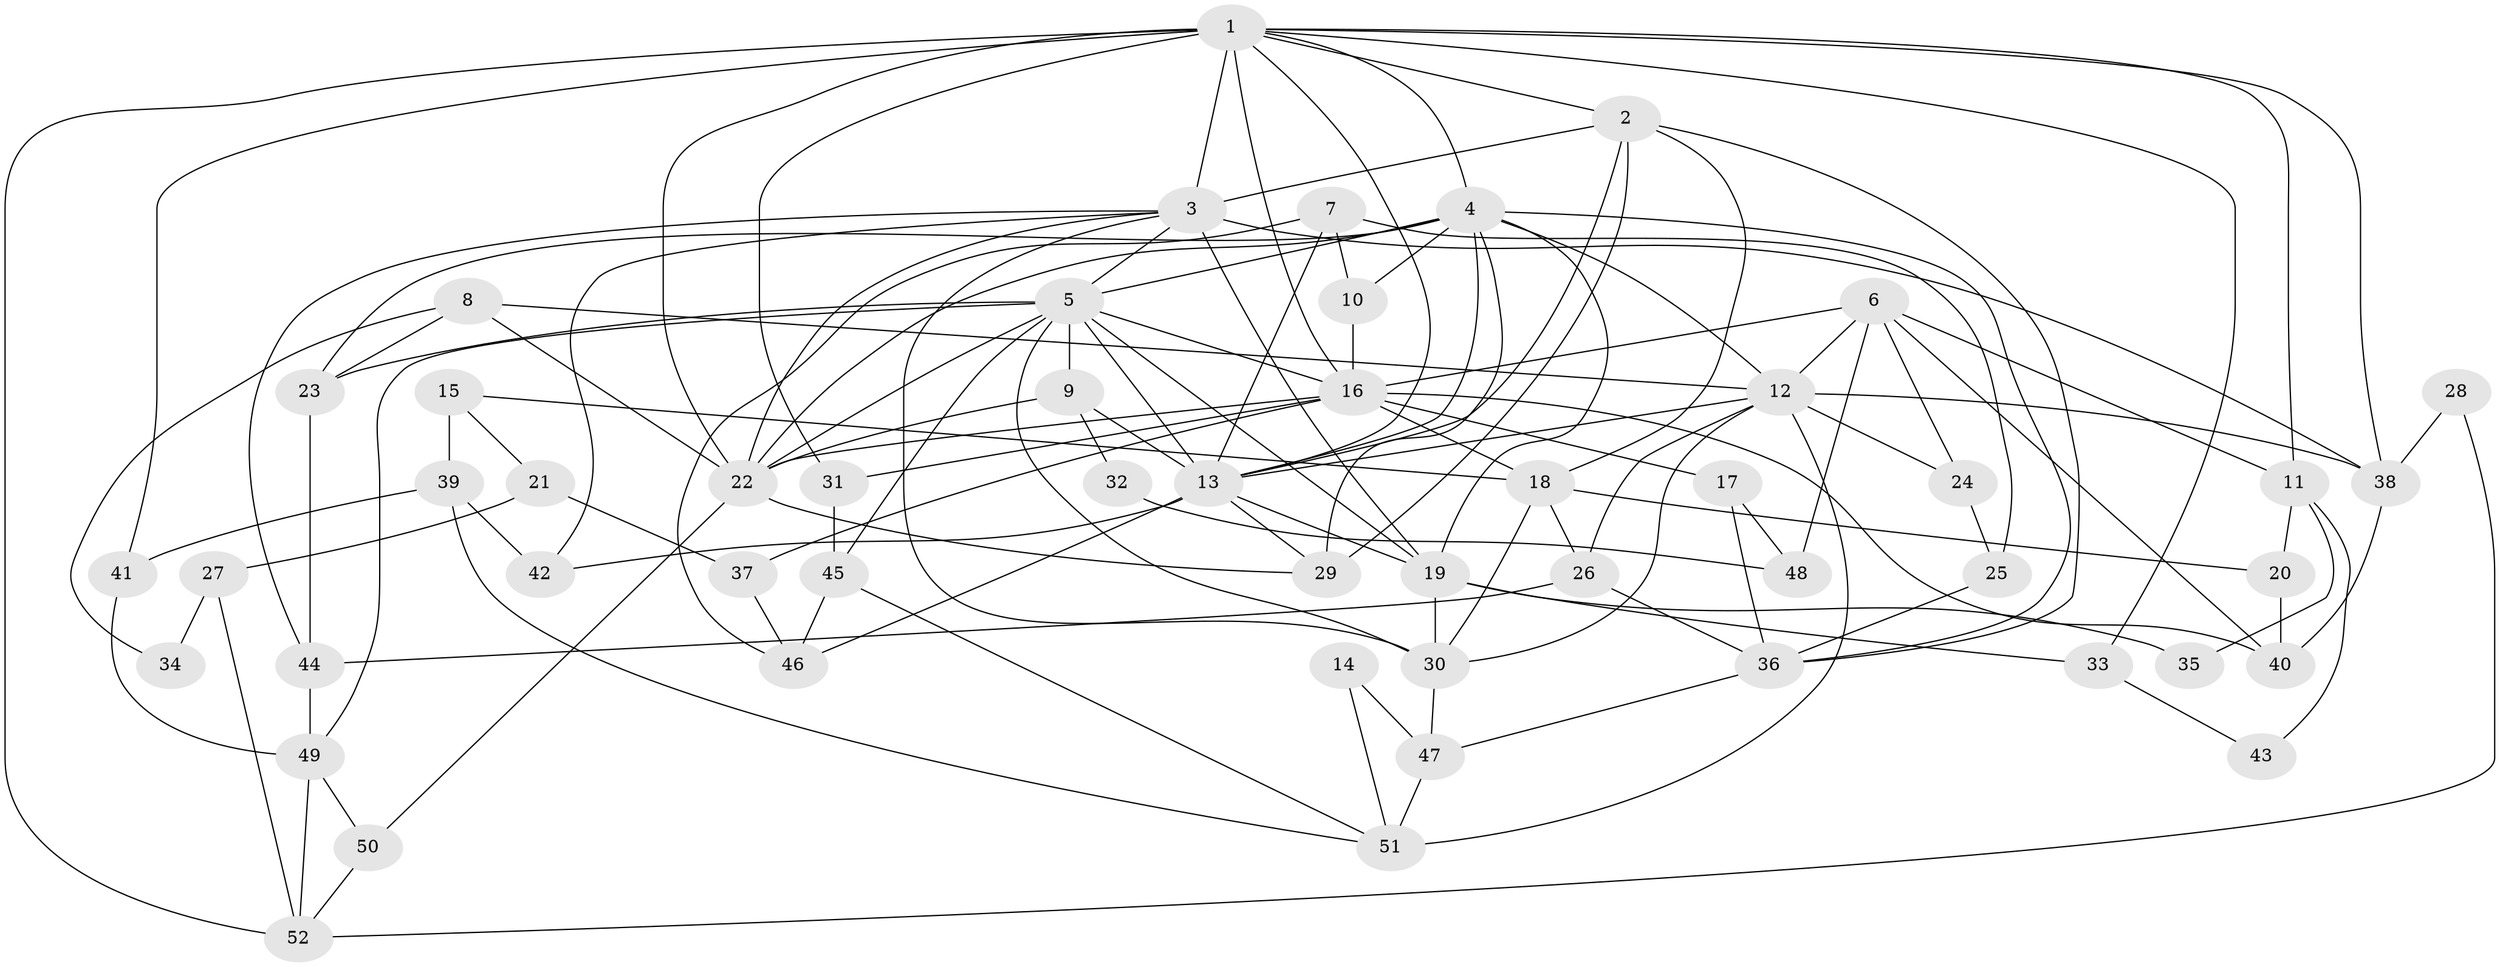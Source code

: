 // original degree distribution, {5: 0.18604651162790697, 4: 0.3023255813953488, 3: 0.313953488372093, 6: 0.09302325581395349, 2: 0.08139534883720931, 10: 0.011627906976744186, 7: 0.011627906976744186}
// Generated by graph-tools (version 1.1) at 2025/50/03/04/25 22:50:57]
// undirected, 52 vertices, 124 edges
graph export_dot {
  node [color=gray90,style=filled];
  1;
  2;
  3;
  4;
  5;
  6;
  7;
  8;
  9;
  10;
  11;
  12;
  13;
  14;
  15;
  16;
  17;
  18;
  19;
  20;
  21;
  22;
  23;
  24;
  25;
  26;
  27;
  28;
  29;
  30;
  31;
  32;
  33;
  34;
  35;
  36;
  37;
  38;
  39;
  40;
  41;
  42;
  43;
  44;
  45;
  46;
  47;
  48;
  49;
  50;
  51;
  52;
  1 -- 2 [weight=1.0];
  1 -- 3 [weight=3.0];
  1 -- 4 [weight=1.0];
  1 -- 11 [weight=1.0];
  1 -- 13 [weight=1.0];
  1 -- 16 [weight=1.0];
  1 -- 22 [weight=1.0];
  1 -- 31 [weight=1.0];
  1 -- 33 [weight=1.0];
  1 -- 38 [weight=1.0];
  1 -- 41 [weight=1.0];
  1 -- 52 [weight=1.0];
  2 -- 3 [weight=1.0];
  2 -- 13 [weight=2.0];
  2 -- 18 [weight=1.0];
  2 -- 29 [weight=2.0];
  2 -- 36 [weight=1.0];
  3 -- 5 [weight=1.0];
  3 -- 19 [weight=1.0];
  3 -- 22 [weight=1.0];
  3 -- 30 [weight=1.0];
  3 -- 38 [weight=1.0];
  3 -- 42 [weight=1.0];
  3 -- 44 [weight=1.0];
  4 -- 5 [weight=2.0];
  4 -- 10 [weight=1.0];
  4 -- 12 [weight=1.0];
  4 -- 13 [weight=2.0];
  4 -- 19 [weight=1.0];
  4 -- 22 [weight=1.0];
  4 -- 23 [weight=1.0];
  4 -- 29 [weight=1.0];
  4 -- 36 [weight=1.0];
  5 -- 9 [weight=1.0];
  5 -- 13 [weight=2.0];
  5 -- 16 [weight=1.0];
  5 -- 19 [weight=1.0];
  5 -- 22 [weight=1.0];
  5 -- 23 [weight=1.0];
  5 -- 30 [weight=3.0];
  5 -- 45 [weight=1.0];
  5 -- 49 [weight=1.0];
  6 -- 11 [weight=1.0];
  6 -- 12 [weight=1.0];
  6 -- 16 [weight=1.0];
  6 -- 24 [weight=1.0];
  6 -- 40 [weight=1.0];
  6 -- 48 [weight=1.0];
  7 -- 10 [weight=1.0];
  7 -- 13 [weight=1.0];
  7 -- 25 [weight=1.0];
  7 -- 46 [weight=1.0];
  8 -- 12 [weight=1.0];
  8 -- 22 [weight=1.0];
  8 -- 23 [weight=1.0];
  8 -- 34 [weight=1.0];
  9 -- 13 [weight=1.0];
  9 -- 22 [weight=2.0];
  9 -- 32 [weight=1.0];
  10 -- 16 [weight=1.0];
  11 -- 20 [weight=1.0];
  11 -- 35 [weight=1.0];
  11 -- 43 [weight=1.0];
  12 -- 13 [weight=1.0];
  12 -- 24 [weight=1.0];
  12 -- 26 [weight=1.0];
  12 -- 30 [weight=1.0];
  12 -- 38 [weight=1.0];
  12 -- 51 [weight=2.0];
  13 -- 19 [weight=1.0];
  13 -- 29 [weight=1.0];
  13 -- 42 [weight=1.0];
  13 -- 46 [weight=1.0];
  14 -- 47 [weight=1.0];
  14 -- 51 [weight=1.0];
  15 -- 18 [weight=1.0];
  15 -- 21 [weight=1.0];
  15 -- 39 [weight=1.0];
  16 -- 17 [weight=1.0];
  16 -- 18 [weight=1.0];
  16 -- 22 [weight=1.0];
  16 -- 31 [weight=1.0];
  16 -- 37 [weight=1.0];
  16 -- 40 [weight=1.0];
  17 -- 36 [weight=1.0];
  17 -- 48 [weight=1.0];
  18 -- 20 [weight=1.0];
  18 -- 26 [weight=1.0];
  18 -- 30 [weight=2.0];
  19 -- 30 [weight=1.0];
  19 -- 33 [weight=1.0];
  19 -- 35 [weight=1.0];
  20 -- 40 [weight=1.0];
  21 -- 27 [weight=1.0];
  21 -- 37 [weight=1.0];
  22 -- 29 [weight=1.0];
  22 -- 50 [weight=1.0];
  23 -- 44 [weight=1.0];
  24 -- 25 [weight=1.0];
  25 -- 36 [weight=1.0];
  26 -- 36 [weight=1.0];
  26 -- 44 [weight=1.0];
  27 -- 34 [weight=1.0];
  27 -- 52 [weight=1.0];
  28 -- 38 [weight=1.0];
  28 -- 52 [weight=1.0];
  30 -- 47 [weight=1.0];
  31 -- 45 [weight=1.0];
  32 -- 48 [weight=1.0];
  33 -- 43 [weight=1.0];
  36 -- 47 [weight=1.0];
  37 -- 46 [weight=1.0];
  38 -- 40 [weight=1.0];
  39 -- 41 [weight=1.0];
  39 -- 42 [weight=1.0];
  39 -- 51 [weight=1.0];
  41 -- 49 [weight=1.0];
  44 -- 49 [weight=1.0];
  45 -- 46 [weight=1.0];
  45 -- 51 [weight=1.0];
  47 -- 51 [weight=1.0];
  49 -- 50 [weight=1.0];
  49 -- 52 [weight=1.0];
  50 -- 52 [weight=1.0];
}
